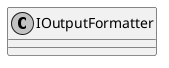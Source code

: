 @startuml
skinparam monochrome true
skinparam classAttributeIconSize 0

!startsub default
class IOutputFormatter {

}
!endsub

@enduml